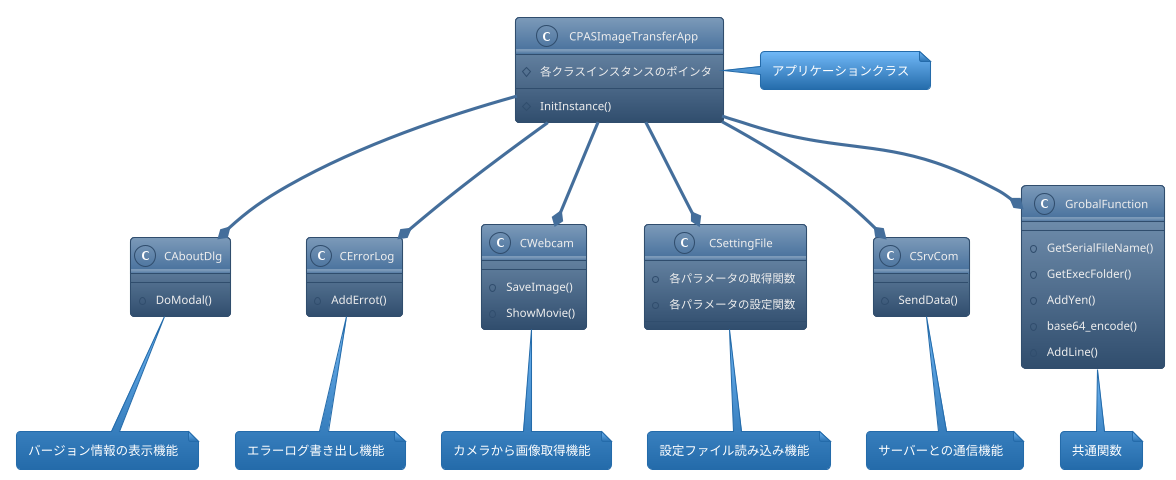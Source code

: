 @startuml PASImageTransferクラス図
!theme spacelab
class CPASImageTransferApp
{
    #各クラスインスタンスのポインタ
    #InitInstance()
}
note right of CPASImageTransferApp
アプリケーションクラス
end note

class CAboutDlg
{
    +DoModal()
}
note bottom of CAboutDlg
バージョン情報の表示機能
end note

class CErrorLog
{
    +AddErrot()
}
note bottom of CErrorLog
エラーログ書き出し機能
end note

class CWebcam
{
    +SaveImage()
    +ShowMovie()
}
note bottom of CWebcam
カメラから画像取得機能
end note

class CSettingFile
{
    +各パラメータの取得関数
    +各パラメータの設定関数
}
note bottom of CSettingFile
設定ファイル読み込み機能
end note

class CSrvCom
{
    +SendData()
}
note bottom of CSrvCom
サーバーとの通信機能
end note

class GrobalFunction
{
    +GetSerialFileName()
    +GetExecFolder()
    +AddYen()
    +base64_encode()
    +AddLine()
}
note bottom of GrobalFunction
共通関数
end note

CPASImageTransferApp --* CWebcam
CPASImageTransferApp --* CSettingFile
CPASImageTransferApp --* CErrorLog
CPASImageTransferApp --* CAboutDlg
CPASImageTransferApp --* CSrvCom
CPASImageTransferApp --* GrobalFunction

@enduml